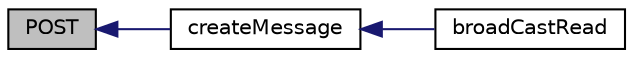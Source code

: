 digraph "POST"
{
  edge [fontname="Helvetica",fontsize="10",labelfontname="Helvetica",labelfontsize="10"];
  node [fontname="Helvetica",fontsize="10",shape=record];
  rankdir="LR";
  Node20 [label="POST",height=0.2,width=0.4,color="black", fillcolor="grey75", style="filled", fontcolor="black"];
  Node20 -> Node21 [dir="back",color="midnightblue",fontsize="10",style="solid"];
  Node21 [label="createMessage",height=0.2,width=0.4,color="black", fillcolor="white", style="filled",URL="$class_messages.html#a625b4df587c67708409abc575f514e47"];
  Node21 -> Node22 [dir="back",color="midnightblue",fontsize="10",style="solid"];
  Node22 [label="broadCastRead",height=0.2,width=0.4,color="black", fillcolor="white", style="filled",URL="$class_messages.html#ab62572471dcfdfd3352f83a82ee12925"];
}
